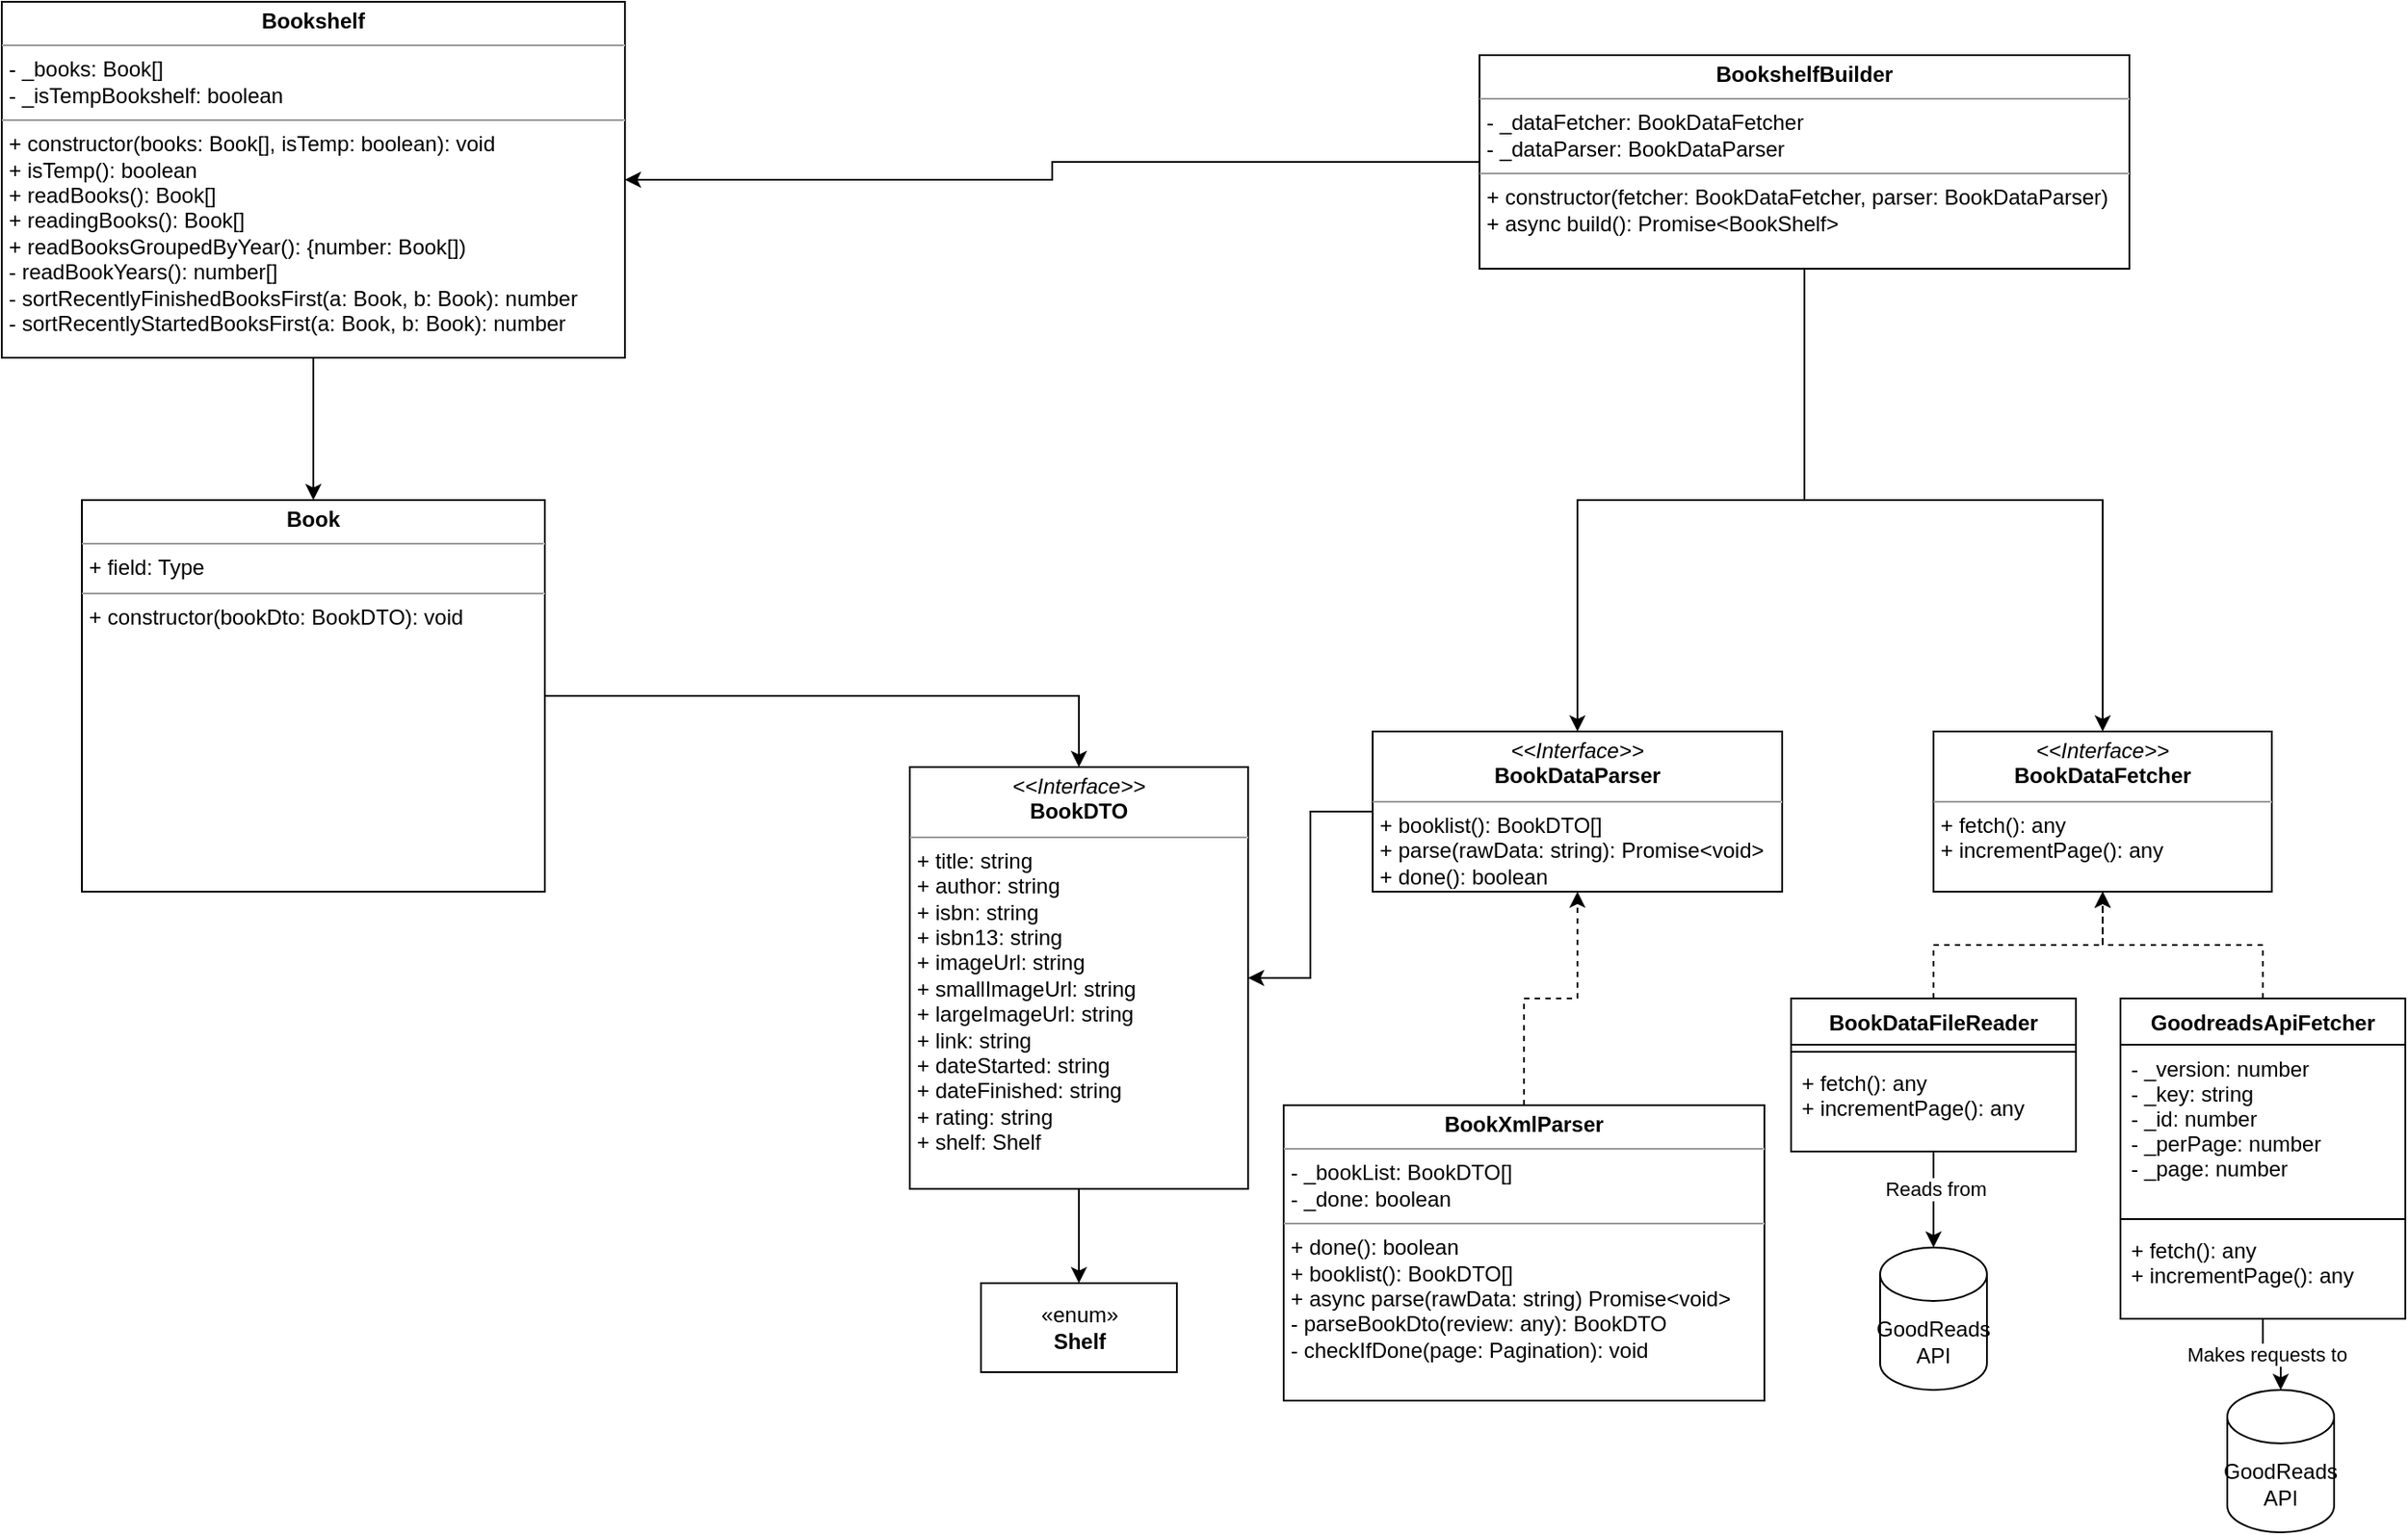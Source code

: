 <mxfile version="14.0.1" type="device"><diagram id="xWB-SKBhazwk1Fe7OrXs" name="Page-1"><mxGraphModel dx="1577" dy="890" grid="1" gridSize="10" guides="1" tooltips="1" connect="1" arrows="1" fold="1" page="1" pageScale="1" pageWidth="1600" pageHeight="1600" math="0" shadow="0"><root><mxCell id="0"/><mxCell id="1" parent="0"/><mxCell id="Yqp0vD6FYEgL1FM9gGMF-1" value="GoodReads API" style="shape=cylinder3;whiteSpace=wrap;html=1;boundedLbl=1;backgroundOutline=1;size=15;" vertex="1" parent="1"><mxGeometry x="1330" y="790" width="60" height="80" as="geometry"/></mxCell><mxCell id="Yqp0vD6FYEgL1FM9gGMF-2" value="&lt;p style=&quot;margin: 0px ; margin-top: 4px ; text-align: center&quot;&gt;&lt;i&gt;&amp;lt;&amp;lt;Interface&amp;gt;&amp;gt;&lt;/i&gt;&lt;br&gt;&lt;b&gt;BookDataFetcher&lt;/b&gt;&lt;/p&gt;&lt;hr size=&quot;1&quot;&gt;&lt;p style=&quot;margin: 0px ; margin-left: 4px&quot;&gt;&lt;span&gt;+ fetch(): any&lt;/span&gt;&lt;br&gt;&lt;/p&gt;&lt;p style=&quot;margin: 0px ; margin-left: 4px&quot;&gt;+ incrementPage(): any&lt;/p&gt;" style="verticalAlign=top;align=left;overflow=fill;fontSize=12;fontFamily=Helvetica;html=1;" vertex="1" parent="1"><mxGeometry x="1165" y="420" width="190" height="90" as="geometry"/></mxCell><mxCell id="Yqp0vD6FYEgL1FM9gGMF-11" style="edgeStyle=orthogonalEdgeStyle;rounded=0;orthogonalLoop=1;jettySize=auto;html=1;exitX=0.5;exitY=0;exitDx=0;exitDy=0;entryX=0.5;entryY=1;entryDx=0;entryDy=0;dashed=1;" edge="1" parent="1" source="Yqp0vD6FYEgL1FM9gGMF-5" target="Yqp0vD6FYEgL1FM9gGMF-2"><mxGeometry relative="1" as="geometry"/></mxCell><mxCell id="Yqp0vD6FYEgL1FM9gGMF-5" value="GoodreadsApiFetcher" style="swimlane;fontStyle=1;align=center;verticalAlign=top;childLayout=stackLayout;horizontal=1;startSize=26;horizontalStack=0;resizeParent=1;resizeParentMax=0;resizeLast=0;collapsible=1;marginBottom=0;" vertex="1" parent="1"><mxGeometry x="1270" y="570" width="160" height="180" as="geometry"/></mxCell><mxCell id="Yqp0vD6FYEgL1FM9gGMF-6" value="- _version: number&#10;- _key: string&#10;- _id: number&#10;- _perPage: number&#10;- _page: number&#10;" style="text;strokeColor=none;fillColor=none;align=left;verticalAlign=top;spacingLeft=4;spacingRight=4;overflow=hidden;rotatable=0;points=[[0,0.5],[1,0.5]];portConstraint=eastwest;" vertex="1" parent="Yqp0vD6FYEgL1FM9gGMF-5"><mxGeometry y="26" width="160" height="94" as="geometry"/></mxCell><mxCell id="Yqp0vD6FYEgL1FM9gGMF-7" value="" style="line;strokeWidth=1;fillColor=none;align=left;verticalAlign=middle;spacingTop=-1;spacingLeft=3;spacingRight=3;rotatable=0;labelPosition=right;points=[];portConstraint=eastwest;" vertex="1" parent="Yqp0vD6FYEgL1FM9gGMF-5"><mxGeometry y="120" width="160" height="8" as="geometry"/></mxCell><mxCell id="Yqp0vD6FYEgL1FM9gGMF-8" value="+ fetch(): any&#10;+ incrementPage(): any" style="text;strokeColor=none;fillColor=none;align=left;verticalAlign=top;spacingLeft=4;spacingRight=4;overflow=hidden;rotatable=0;points=[[0,0.5],[1,0.5]];portConstraint=eastwest;" vertex="1" parent="Yqp0vD6FYEgL1FM9gGMF-5"><mxGeometry y="128" width="160" height="52" as="geometry"/></mxCell><mxCell id="Yqp0vD6FYEgL1FM9gGMF-13" style="edgeStyle=orthogonalEdgeStyle;rounded=0;orthogonalLoop=1;jettySize=auto;html=1;exitX=0.5;exitY=1;exitDx=0;exitDy=0;entryX=0.5;entryY=0;entryDx=0;entryDy=0;entryPerimeter=0;exitPerimeter=0;" edge="1" parent="1" source="Yqp0vD6FYEgL1FM9gGMF-8" target="Yqp0vD6FYEgL1FM9gGMF-1"><mxGeometry relative="1" as="geometry"/></mxCell><mxCell id="Yqp0vD6FYEgL1FM9gGMF-14" value="Makes requests to" style="edgeLabel;html=1;align=center;verticalAlign=middle;resizable=0;points=[];" vertex="1" connectable="0" parent="Yqp0vD6FYEgL1FM9gGMF-13"><mxGeometry x="-0.147" relative="1" as="geometry"><mxPoint as="offset"/></mxGeometry></mxCell><mxCell id="Yqp0vD6FYEgL1FM9gGMF-26" value="" style="edgeStyle=orthogonalEdgeStyle;rounded=0;orthogonalLoop=1;jettySize=auto;html=1;" edge="1" parent="1" source="Yqp0vD6FYEgL1FM9gGMF-15" target="Yqp0vD6FYEgL1FM9gGMF-16"><mxGeometry relative="1" as="geometry"/></mxCell><mxCell id="Yqp0vD6FYEgL1FM9gGMF-15" value="&lt;p style=&quot;margin: 0px ; margin-top: 4px ; text-align: center&quot;&gt;&lt;i&gt;&amp;lt;&amp;lt;Interface&amp;gt;&amp;gt;&lt;/i&gt;&lt;br&gt;&lt;b&gt;BookDataParser&lt;/b&gt;&lt;/p&gt;&lt;hr size=&quot;1&quot;&gt;&lt;p style=&quot;margin: 0px ; margin-left: 4px&quot;&gt;&lt;span&gt;+ booklist(): BookDTO[]&lt;/span&gt;&lt;br&gt;&lt;/p&gt;&lt;p style=&quot;margin: 0px ; margin-left: 4px&quot;&gt;+ parse(rawData: string): Promise&amp;lt;void&amp;gt;&lt;/p&gt;&lt;p style=&quot;margin: 0px ; margin-left: 4px&quot;&gt;+ done(): boolean&lt;/p&gt;" style="verticalAlign=top;align=left;overflow=fill;fontSize=12;fontFamily=Helvetica;html=1;" vertex="1" parent="1"><mxGeometry x="850" y="420" width="230" height="90" as="geometry"/></mxCell><mxCell id="Yqp0vD6FYEgL1FM9gGMF-28" value="" style="edgeStyle=orthogonalEdgeStyle;rounded=0;orthogonalLoop=1;jettySize=auto;html=1;exitX=0.5;exitY=1;exitDx=0;exitDy=0;" edge="1" parent="1" source="Yqp0vD6FYEgL1FM9gGMF-16" target="Yqp0vD6FYEgL1FM9gGMF-27"><mxGeometry relative="1" as="geometry"/></mxCell><mxCell id="Yqp0vD6FYEgL1FM9gGMF-16" value="&lt;p style=&quot;margin: 0px ; margin-top: 4px ; text-align: center&quot;&gt;&lt;i&gt;&amp;lt;&amp;lt;Interface&amp;gt;&amp;gt;&lt;/i&gt;&lt;br&gt;&lt;b&gt;BookDTO&lt;/b&gt;&lt;/p&gt;&lt;hr size=&quot;1&quot;&gt;&lt;p style=&quot;margin: 0px ; margin-left: 4px&quot;&gt;+&amp;nbsp;&lt;span&gt;title: string&lt;/span&gt;&lt;/p&gt;&lt;p style=&quot;margin: 0px ; margin-left: 4px&quot;&gt;+ author: string&lt;/p&gt;&lt;p style=&quot;margin: 0px ; margin-left: 4px&quot;&gt;+ isbn: string&lt;/p&gt;&lt;p style=&quot;margin: 0px ; margin-left: 4px&quot;&gt;+ isbn13: string&lt;/p&gt;&lt;p style=&quot;margin: 0px ; margin-left: 4px&quot;&gt;+ imageUrl: string&lt;/p&gt;&lt;p style=&quot;margin: 0px ; margin-left: 4px&quot;&gt;+ smallImageUrl: string&lt;/p&gt;&lt;p style=&quot;margin: 0px ; margin-left: 4px&quot;&gt;+ largeImageUrl: string&lt;/p&gt;&lt;p style=&quot;margin: 0px ; margin-left: 4px&quot;&gt;+ link: string&lt;/p&gt;&lt;p style=&quot;margin: 0px ; margin-left: 4px&quot;&gt;+ dateStarted: string&lt;/p&gt;&lt;p style=&quot;margin: 0px ; margin-left: 4px&quot;&gt;+ dateFinished: string&lt;/p&gt;&lt;p style=&quot;margin: 0px ; margin-left: 4px&quot;&gt;+ rating: string&lt;/p&gt;&lt;p style=&quot;margin: 0px ; margin-left: 4px&quot;&gt;+ shelf: Shelf&lt;/p&gt;" style="verticalAlign=top;align=left;overflow=fill;fontSize=12;fontFamily=Helvetica;html=1;" vertex="1" parent="1"><mxGeometry x="590" y="440" width="190" height="237" as="geometry"/></mxCell><mxCell id="Yqp0vD6FYEgL1FM9gGMF-23" value="" style="edgeStyle=orthogonalEdgeStyle;rounded=0;orthogonalLoop=1;jettySize=auto;html=1;" edge="1" parent="1" source="Yqp0vD6FYEgL1FM9gGMF-17" target="Yqp0vD6FYEgL1FM9gGMF-21"><mxGeometry relative="1" as="geometry"/></mxCell><mxCell id="Yqp0vD6FYEgL1FM9gGMF-24" value="Reads from" style="edgeLabel;html=1;align=center;verticalAlign=middle;resizable=0;points=[];" vertex="1" connectable="0" parent="Yqp0vD6FYEgL1FM9gGMF-23"><mxGeometry x="-0.246" y="1" relative="1" as="geometry"><mxPoint as="offset"/></mxGeometry></mxCell><mxCell id="Yqp0vD6FYEgL1FM9gGMF-25" value="" style="edgeStyle=orthogonalEdgeStyle;rounded=0;orthogonalLoop=1;jettySize=auto;html=1;dashed=1;" edge="1" parent="1" source="Yqp0vD6FYEgL1FM9gGMF-17" target="Yqp0vD6FYEgL1FM9gGMF-2"><mxGeometry relative="1" as="geometry"/></mxCell><mxCell id="Yqp0vD6FYEgL1FM9gGMF-17" value="BookDataFileReader" style="swimlane;fontStyle=1;align=center;verticalAlign=top;childLayout=stackLayout;horizontal=1;startSize=26;horizontalStack=0;resizeParent=1;resizeParentMax=0;resizeLast=0;collapsible=1;marginBottom=0;" vertex="1" parent="1"><mxGeometry x="1085" y="570" width="160" height="86" as="geometry"/></mxCell><mxCell id="Yqp0vD6FYEgL1FM9gGMF-19" value="" style="line;strokeWidth=1;fillColor=none;align=left;verticalAlign=middle;spacingTop=-1;spacingLeft=3;spacingRight=3;rotatable=0;labelPosition=right;points=[];portConstraint=eastwest;" vertex="1" parent="Yqp0vD6FYEgL1FM9gGMF-17"><mxGeometry y="26" width="160" height="8" as="geometry"/></mxCell><mxCell id="Yqp0vD6FYEgL1FM9gGMF-20" value="+ fetch(): any&#10;+ incrementPage(): any" style="text;strokeColor=none;fillColor=none;align=left;verticalAlign=top;spacingLeft=4;spacingRight=4;overflow=hidden;rotatable=0;points=[[0,0.5],[1,0.5]];portConstraint=eastwest;" vertex="1" parent="Yqp0vD6FYEgL1FM9gGMF-17"><mxGeometry y="34" width="160" height="52" as="geometry"/></mxCell><mxCell id="Yqp0vD6FYEgL1FM9gGMF-21" value="GoodReads API" style="shape=cylinder3;whiteSpace=wrap;html=1;boundedLbl=1;backgroundOutline=1;size=15;" vertex="1" parent="1"><mxGeometry x="1135" y="710" width="60" height="80" as="geometry"/></mxCell><mxCell id="Yqp0vD6FYEgL1FM9gGMF-27" value="«enum»&lt;br&gt;&lt;b&gt;Shelf&lt;/b&gt;" style="html=1;" vertex="1" parent="1"><mxGeometry x="630" y="730" width="110" height="50" as="geometry"/></mxCell><mxCell id="Yqp0vD6FYEgL1FM9gGMF-30" style="edgeStyle=orthogonalEdgeStyle;rounded=0;orthogonalLoop=1;jettySize=auto;html=1;entryX=0.5;entryY=1;entryDx=0;entryDy=0;dashed=1;" edge="1" parent="1" source="Yqp0vD6FYEgL1FM9gGMF-29" target="Yqp0vD6FYEgL1FM9gGMF-15"><mxGeometry relative="1" as="geometry"/></mxCell><mxCell id="Yqp0vD6FYEgL1FM9gGMF-29" value="&lt;p style=&quot;margin: 0px ; margin-top: 4px ; text-align: center&quot;&gt;&lt;b&gt;BookXmlParser&lt;/b&gt;&lt;/p&gt;&lt;hr size=&quot;1&quot;&gt;&lt;p style=&quot;margin: 0px ; margin-left: 4px&quot;&gt;- _bookList: BookDTO[]&lt;/p&gt;&lt;p style=&quot;margin: 0px ; margin-left: 4px&quot;&gt;- _done: boolean&lt;/p&gt;&lt;hr size=&quot;1&quot;&gt;&lt;p style=&quot;margin: 0px ; margin-left: 4px&quot;&gt;+ done(): boolean&lt;/p&gt;&lt;p style=&quot;margin: 0px ; margin-left: 4px&quot;&gt;+ booklist(): BookDTO[]&lt;/p&gt;&lt;p style=&quot;margin: 0px ; margin-left: 4px&quot;&gt;+ async parse(rawData: string) Promise&amp;lt;void&amp;gt;&lt;/p&gt;&lt;p style=&quot;margin: 0px ; margin-left: 4px&quot;&gt;- parseBookDto(review: any): BookDTO&lt;/p&gt;&lt;p style=&quot;margin: 0px ; margin-left: 4px&quot;&gt;- checkIfDone(page: Pagination): void&lt;/p&gt;" style="verticalAlign=top;align=left;overflow=fill;fontSize=12;fontFamily=Helvetica;html=1;" vertex="1" parent="1"><mxGeometry x="800" y="630" width="270" height="166" as="geometry"/></mxCell><mxCell id="Yqp0vD6FYEgL1FM9gGMF-32" style="edgeStyle=orthogonalEdgeStyle;rounded=0;orthogonalLoop=1;jettySize=auto;html=1;exitX=0.5;exitY=1;exitDx=0;exitDy=0;entryX=0.5;entryY=0;entryDx=0;entryDy=0;" edge="1" parent="1" source="Yqp0vD6FYEgL1FM9gGMF-31" target="Yqp0vD6FYEgL1FM9gGMF-15"><mxGeometry relative="1" as="geometry"/></mxCell><mxCell id="Yqp0vD6FYEgL1FM9gGMF-33" style="edgeStyle=orthogonalEdgeStyle;rounded=0;orthogonalLoop=1;jettySize=auto;html=1;exitX=0.5;exitY=1;exitDx=0;exitDy=0;entryX=0.5;entryY=0;entryDx=0;entryDy=0;" edge="1" parent="1" source="Yqp0vD6FYEgL1FM9gGMF-31" target="Yqp0vD6FYEgL1FM9gGMF-2"><mxGeometry relative="1" as="geometry"/></mxCell><mxCell id="Yqp0vD6FYEgL1FM9gGMF-35" style="edgeStyle=orthogonalEdgeStyle;rounded=0;orthogonalLoop=1;jettySize=auto;html=1;exitX=0;exitY=0.5;exitDx=0;exitDy=0;entryX=1;entryY=0.5;entryDx=0;entryDy=0;" edge="1" parent="1" source="Yqp0vD6FYEgL1FM9gGMF-31" target="Yqp0vD6FYEgL1FM9gGMF-34"><mxGeometry relative="1" as="geometry"/></mxCell><mxCell id="Yqp0vD6FYEgL1FM9gGMF-31" value="&lt;p style=&quot;margin: 0px ; margin-top: 4px ; text-align: center&quot;&gt;&lt;b&gt;BookshelfBuilder&lt;/b&gt;&lt;/p&gt;&lt;hr size=&quot;1&quot;&gt;&lt;p style=&quot;margin: 0px ; margin-left: 4px&quot;&gt;- _dataFetcher: BookDataFetcher&lt;/p&gt;&lt;p style=&quot;margin: 0px ; margin-left: 4px&quot;&gt;- _dataParser: BookDataParser&lt;/p&gt;&lt;hr size=&quot;1&quot;&gt;&lt;p style=&quot;margin: 0px ; margin-left: 4px&quot;&gt;+ constructor(fetcher: BookDataFetcher, parser: BookDataParser)&lt;/p&gt;&lt;p style=&quot;margin: 0px ; margin-left: 4px&quot;&gt;+ async build(): Promise&amp;lt;BookShelf&amp;gt;&lt;br&gt;&lt;/p&gt;" style="verticalAlign=top;align=left;overflow=fill;fontSize=12;fontFamily=Helvetica;html=1;" vertex="1" parent="1"><mxGeometry x="910" y="40" width="365" height="120" as="geometry"/></mxCell><mxCell id="Yqp0vD6FYEgL1FM9gGMF-38" style="edgeStyle=orthogonalEdgeStyle;rounded=0;orthogonalLoop=1;jettySize=auto;html=1;exitX=0.5;exitY=1;exitDx=0;exitDy=0;entryX=0.5;entryY=0;entryDx=0;entryDy=0;" edge="1" parent="1" source="Yqp0vD6FYEgL1FM9gGMF-34" target="Yqp0vD6FYEgL1FM9gGMF-36"><mxGeometry relative="1" as="geometry"/></mxCell><mxCell id="Yqp0vD6FYEgL1FM9gGMF-34" value="&lt;p style=&quot;margin: 0px ; margin-top: 4px ; text-align: center&quot;&gt;&lt;b&gt;Bookshelf&lt;/b&gt;&lt;/p&gt;&lt;hr size=&quot;1&quot;&gt;&lt;p style=&quot;margin: 0px ; margin-left: 4px&quot;&gt;- _books: Book[]&lt;/p&gt;&lt;p style=&quot;margin: 0px ; margin-left: 4px&quot;&gt;- _isTempBookshelf: boolean&lt;/p&gt;&lt;hr size=&quot;1&quot;&gt;&lt;p style=&quot;margin: 0px ; margin-left: 4px&quot;&gt;+ constructor(books: Book[], isTemp: boolean): void&lt;/p&gt;&lt;p style=&quot;margin: 0px ; margin-left: 4px&quot;&gt;+ isTemp(): boolean&lt;/p&gt;&lt;p style=&quot;margin: 0px ; margin-left: 4px&quot;&gt;+ readBooks(): Book[]&lt;/p&gt;&lt;p style=&quot;margin: 0px ; margin-left: 4px&quot;&gt;+ readingBooks(): Book[]&lt;/p&gt;&lt;p style=&quot;margin: 0px ; margin-left: 4px&quot;&gt;+ readBooksGroupedByYear(): {number: Book[])&lt;/p&gt;&lt;p style=&quot;margin: 0px ; margin-left: 4px&quot;&gt;- readBookYears(): number[]&lt;/p&gt;&lt;p style=&quot;margin: 0px ; margin-left: 4px&quot;&gt;-&amp;nbsp;sortRecentlyFinishedBooksFirst(a: Book, b: Book): number&lt;/p&gt;&lt;p style=&quot;margin: 0px ; margin-left: 4px&quot;&gt;-&amp;nbsp;sortRecentlyStartedBooksFirst(a: Book, b: Book): number&lt;br&gt;&lt;/p&gt;" style="verticalAlign=top;align=left;overflow=fill;fontSize=12;fontFamily=Helvetica;html=1;" vertex="1" parent="1"><mxGeometry x="80" y="10" width="350" height="200" as="geometry"/></mxCell><mxCell id="Yqp0vD6FYEgL1FM9gGMF-37" style="edgeStyle=orthogonalEdgeStyle;rounded=0;orthogonalLoop=1;jettySize=auto;html=1;exitX=1;exitY=0.5;exitDx=0;exitDy=0;entryX=0.5;entryY=0;entryDx=0;entryDy=0;" edge="1" parent="1" source="Yqp0vD6FYEgL1FM9gGMF-36" target="Yqp0vD6FYEgL1FM9gGMF-16"><mxGeometry relative="1" as="geometry"/></mxCell><mxCell id="Yqp0vD6FYEgL1FM9gGMF-36" value="&lt;p style=&quot;margin: 0px ; margin-top: 4px ; text-align: center&quot;&gt;&lt;b&gt;Book&lt;/b&gt;&lt;/p&gt;&lt;hr size=&quot;1&quot;&gt;&lt;p style=&quot;margin: 0px ; margin-left: 4px&quot;&gt;+ field: Type&lt;/p&gt;&lt;hr size=&quot;1&quot;&gt;&lt;p style=&quot;margin: 0px ; margin-left: 4px&quot;&gt;+ constructor(bookDto: BookDTO): void&lt;/p&gt;" style="verticalAlign=top;align=left;overflow=fill;fontSize=12;fontFamily=Helvetica;html=1;" vertex="1" parent="1"><mxGeometry x="125" y="290" width="260" height="220" as="geometry"/></mxCell></root></mxGraphModel></diagram></mxfile>